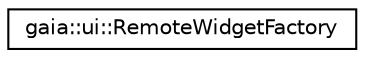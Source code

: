 digraph G
{
  edge [fontname="Helvetica",fontsize="10",labelfontname="Helvetica",labelfontsize="10"];
  node [fontname="Helvetica",fontsize="10",shape=record];
  rankdir=LR;
  Node1 [label="gaia::ui::RemoteWidgetFactory",height=0.2,width=0.4,color="black", fillcolor="white", style="filled",URL="$d4/dbe/classgaia_1_1ui_1_1_remote_widget_factory.html",tooltip="An interface for an adapter between a remote collection widget (ListWidget, GridWidget, etc) and the underlying data for that widget."];
}
